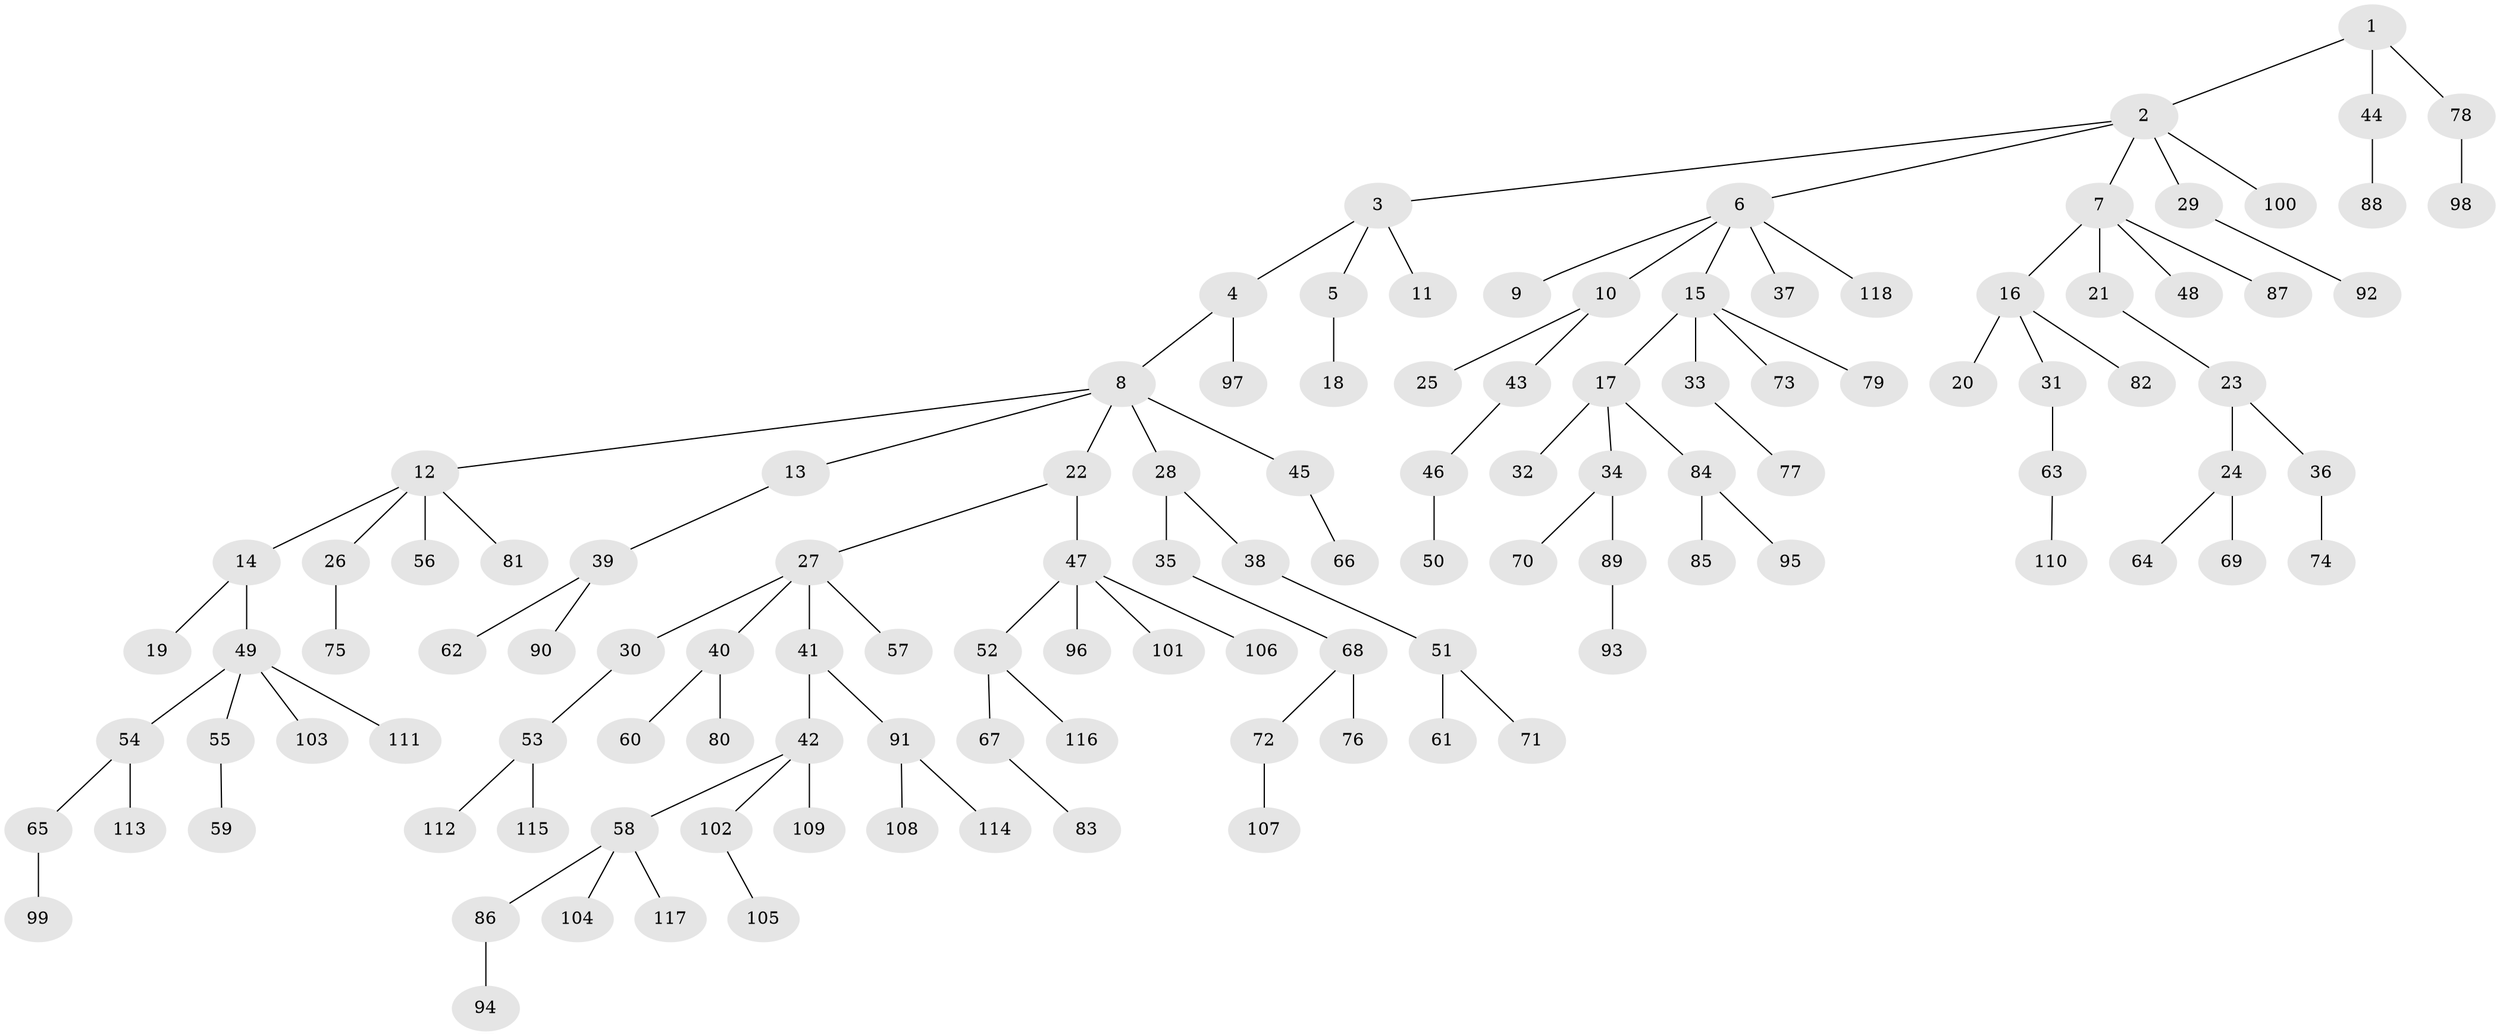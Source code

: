 // Generated by graph-tools (version 1.1) at 2025/11/02/27/25 16:11:25]
// undirected, 118 vertices, 117 edges
graph export_dot {
graph [start="1"]
  node [color=gray90,style=filled];
  1;
  2;
  3;
  4;
  5;
  6;
  7;
  8;
  9;
  10;
  11;
  12;
  13;
  14;
  15;
  16;
  17;
  18;
  19;
  20;
  21;
  22;
  23;
  24;
  25;
  26;
  27;
  28;
  29;
  30;
  31;
  32;
  33;
  34;
  35;
  36;
  37;
  38;
  39;
  40;
  41;
  42;
  43;
  44;
  45;
  46;
  47;
  48;
  49;
  50;
  51;
  52;
  53;
  54;
  55;
  56;
  57;
  58;
  59;
  60;
  61;
  62;
  63;
  64;
  65;
  66;
  67;
  68;
  69;
  70;
  71;
  72;
  73;
  74;
  75;
  76;
  77;
  78;
  79;
  80;
  81;
  82;
  83;
  84;
  85;
  86;
  87;
  88;
  89;
  90;
  91;
  92;
  93;
  94;
  95;
  96;
  97;
  98;
  99;
  100;
  101;
  102;
  103;
  104;
  105;
  106;
  107;
  108;
  109;
  110;
  111;
  112;
  113;
  114;
  115;
  116;
  117;
  118;
  1 -- 2;
  1 -- 44;
  1 -- 78;
  2 -- 3;
  2 -- 6;
  2 -- 7;
  2 -- 29;
  2 -- 100;
  3 -- 4;
  3 -- 5;
  3 -- 11;
  4 -- 8;
  4 -- 97;
  5 -- 18;
  6 -- 9;
  6 -- 10;
  6 -- 15;
  6 -- 37;
  6 -- 118;
  7 -- 16;
  7 -- 21;
  7 -- 48;
  7 -- 87;
  8 -- 12;
  8 -- 13;
  8 -- 22;
  8 -- 28;
  8 -- 45;
  10 -- 25;
  10 -- 43;
  12 -- 14;
  12 -- 26;
  12 -- 56;
  12 -- 81;
  13 -- 39;
  14 -- 19;
  14 -- 49;
  15 -- 17;
  15 -- 33;
  15 -- 73;
  15 -- 79;
  16 -- 20;
  16 -- 31;
  16 -- 82;
  17 -- 32;
  17 -- 34;
  17 -- 84;
  21 -- 23;
  22 -- 27;
  22 -- 47;
  23 -- 24;
  23 -- 36;
  24 -- 64;
  24 -- 69;
  26 -- 75;
  27 -- 30;
  27 -- 40;
  27 -- 41;
  27 -- 57;
  28 -- 35;
  28 -- 38;
  29 -- 92;
  30 -- 53;
  31 -- 63;
  33 -- 77;
  34 -- 70;
  34 -- 89;
  35 -- 68;
  36 -- 74;
  38 -- 51;
  39 -- 62;
  39 -- 90;
  40 -- 60;
  40 -- 80;
  41 -- 42;
  41 -- 91;
  42 -- 58;
  42 -- 102;
  42 -- 109;
  43 -- 46;
  44 -- 88;
  45 -- 66;
  46 -- 50;
  47 -- 52;
  47 -- 96;
  47 -- 101;
  47 -- 106;
  49 -- 54;
  49 -- 55;
  49 -- 103;
  49 -- 111;
  51 -- 61;
  51 -- 71;
  52 -- 67;
  52 -- 116;
  53 -- 112;
  53 -- 115;
  54 -- 65;
  54 -- 113;
  55 -- 59;
  58 -- 86;
  58 -- 104;
  58 -- 117;
  63 -- 110;
  65 -- 99;
  67 -- 83;
  68 -- 72;
  68 -- 76;
  72 -- 107;
  78 -- 98;
  84 -- 85;
  84 -- 95;
  86 -- 94;
  89 -- 93;
  91 -- 108;
  91 -- 114;
  102 -- 105;
}
